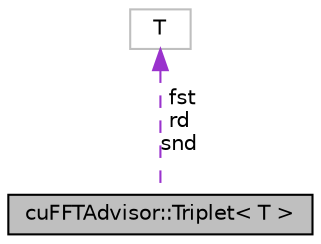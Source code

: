 digraph "cuFFTAdvisor::Triplet&lt; T &gt;"
{
  edge [fontname="Helvetica",fontsize="10",labelfontname="Helvetica",labelfontsize="10"];
  node [fontname="Helvetica",fontsize="10",shape=record];
  Node1 [label="cuFFTAdvisor::Triplet\< T \>",height=0.2,width=0.4,color="black", fillcolor="grey75", style="filled", fontcolor="black"];
  Node2 -> Node1 [dir="back",color="darkorchid3",fontsize="10",style="dashed",label=" fst\nrd\nsnd" ,fontname="Helvetica"];
  Node2 [label="T",height=0.2,width=0.4,color="grey75", fillcolor="white", style="filled"];
}
